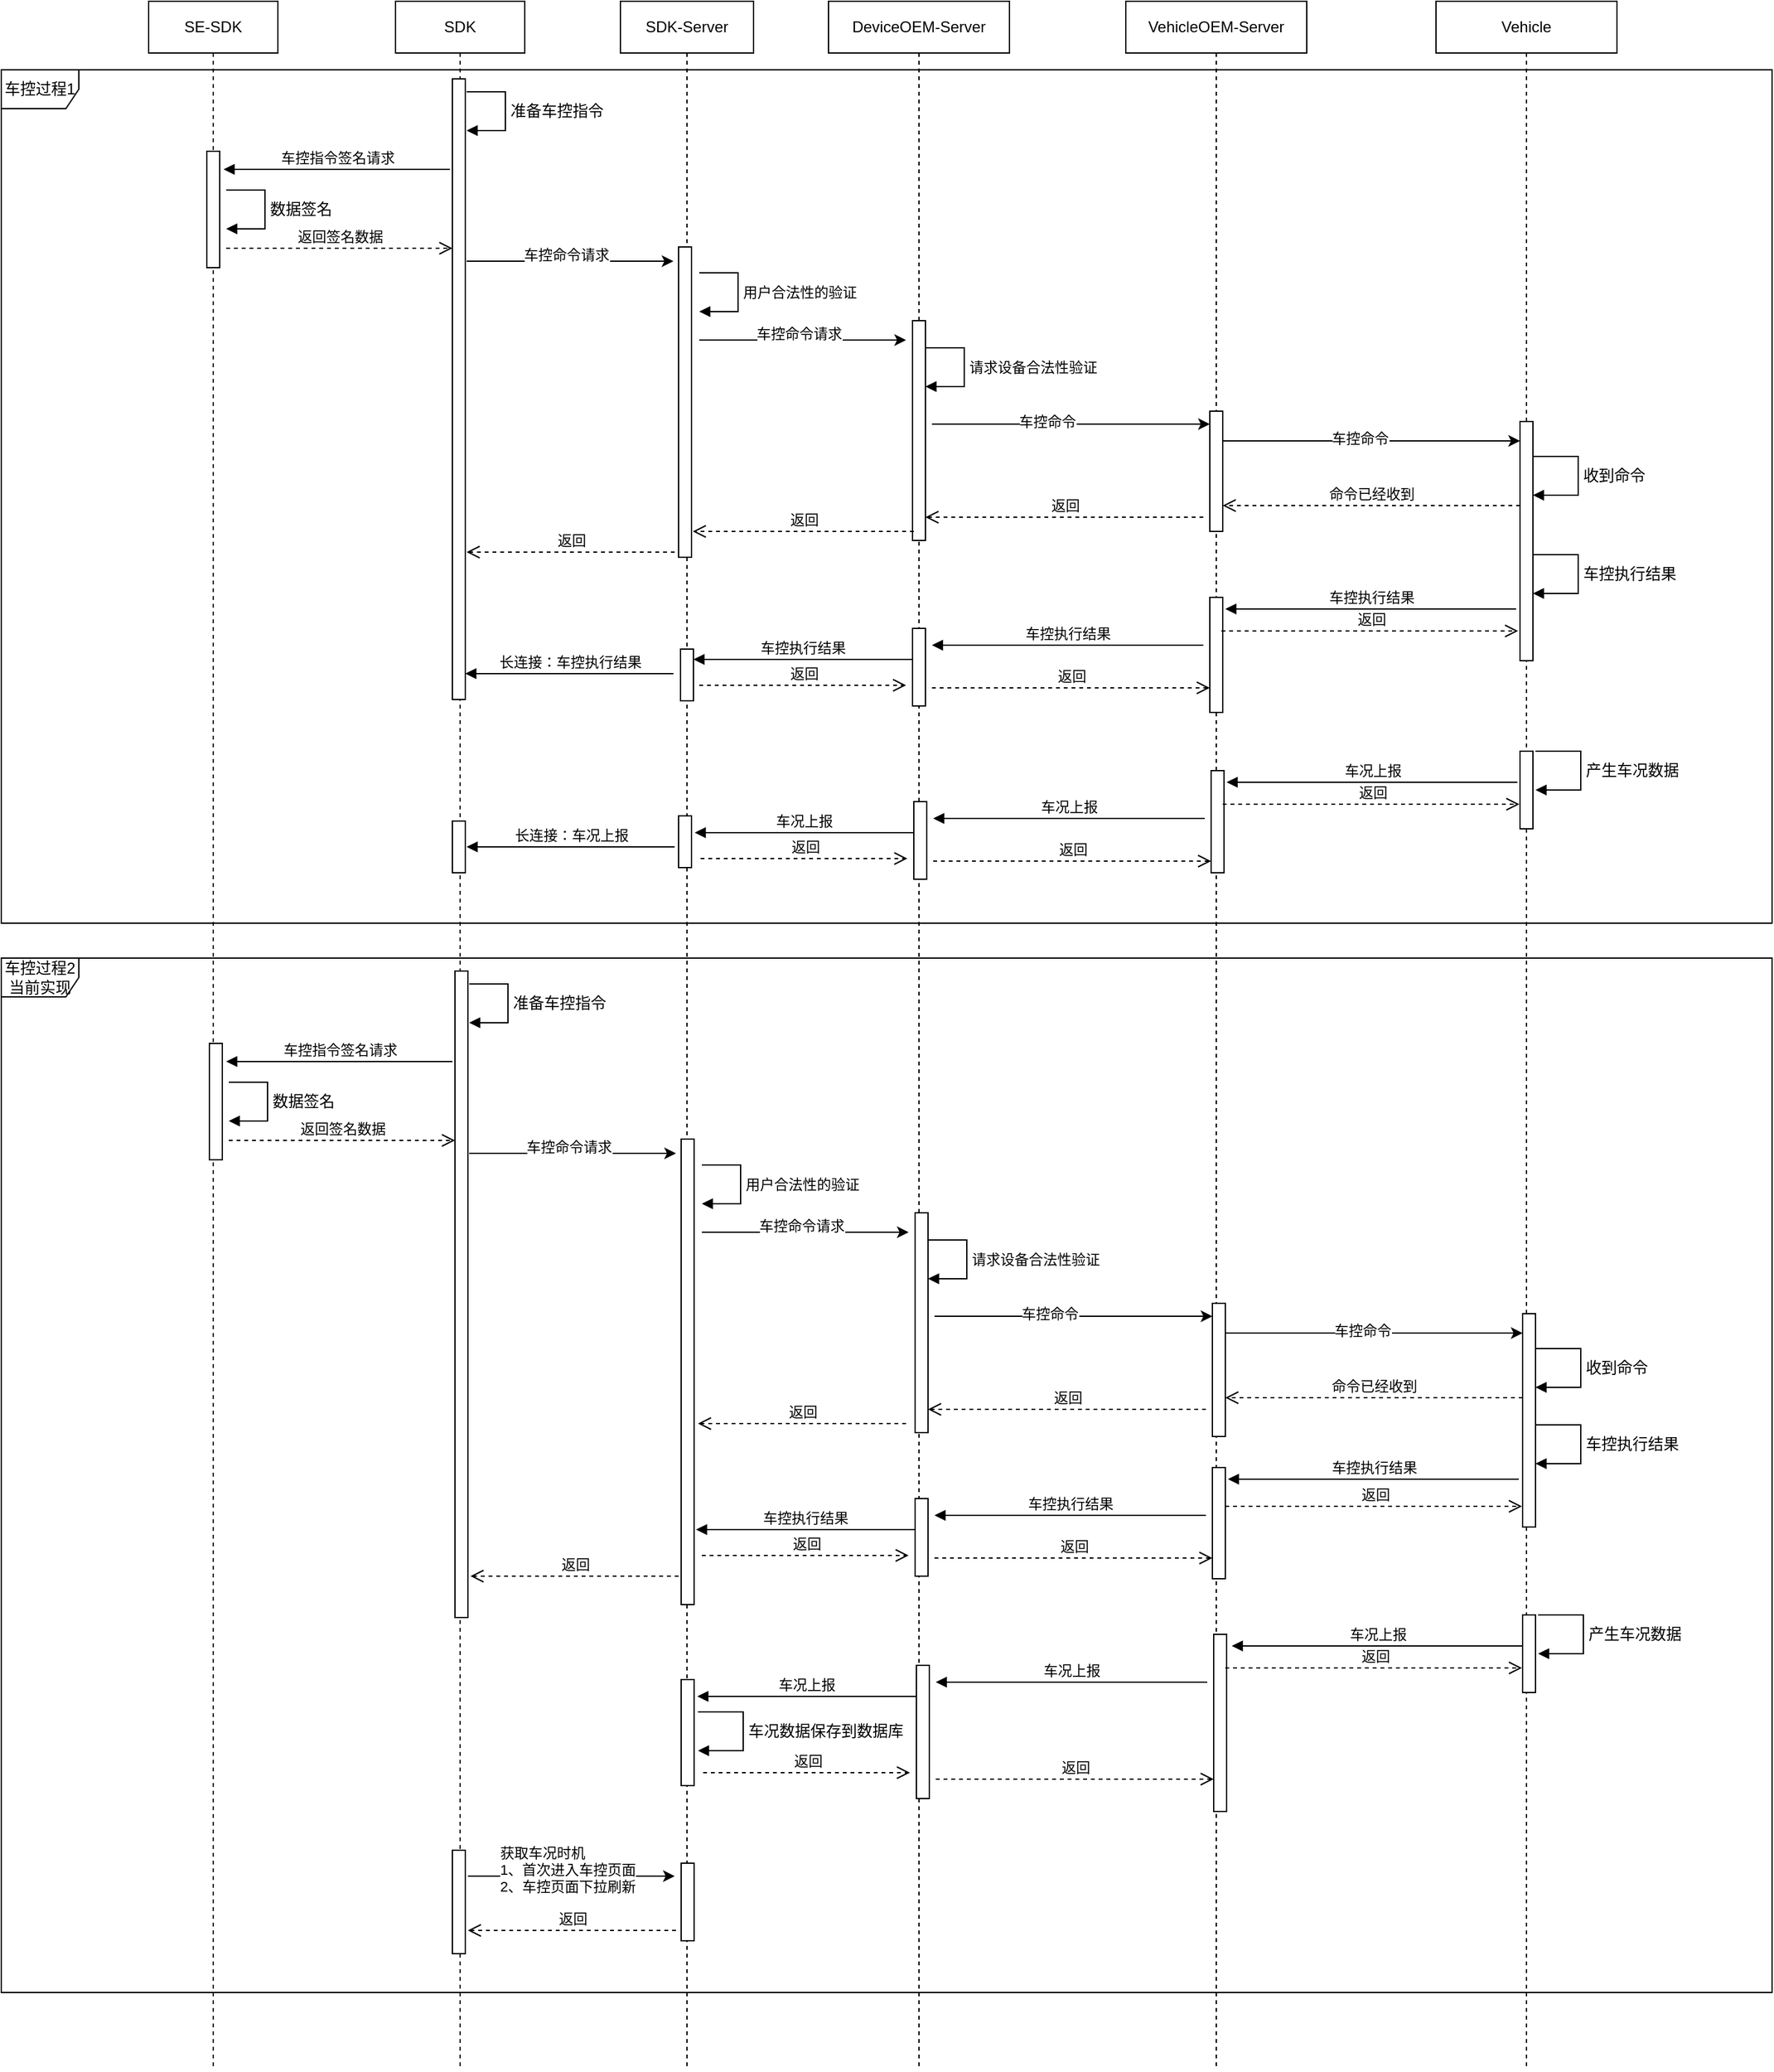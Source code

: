 <mxfile version="24.7.7">
  <diagram name="第 1 页" id="_HwajRiNFtwBDf4wMEr2">
    <mxGraphModel dx="2233" dy="626" grid="1" gridSize="10" guides="1" tooltips="1" connect="1" arrows="1" fold="1" page="1" pageScale="1" pageWidth="827" pageHeight="1169" math="0" shadow="0">
      <root>
        <mxCell id="0" />
        <mxCell id="1" parent="0" />
        <mxCell id="nmwjDRBDZmFMRTuQTV6h-51" value="SE-SDK" style="shape=umlLifeline;perimeter=lifelinePerimeter;whiteSpace=wrap;html=1;container=0;dropTarget=0;collapsible=0;recursiveResize=0;outlineConnect=0;portConstraint=eastwest;newEdgeStyle={&quot;edgeStyle&quot;:&quot;elbowEdgeStyle&quot;,&quot;elbow&quot;:&quot;vertical&quot;,&quot;curved&quot;:0,&quot;rounded&quot;:0};" vertex="1" parent="1">
          <mxGeometry x="-466" y="40" width="100" height="1600" as="geometry" />
        </mxCell>
        <mxCell id="nmwjDRBDZmFMRTuQTV6h-52" value="" style="html=1;points=[];perimeter=orthogonalPerimeter;outlineConnect=0;targetShapes=umlLifeline;portConstraint=eastwest;newEdgeStyle={&quot;edgeStyle&quot;:&quot;elbowEdgeStyle&quot;,&quot;elbow&quot;:&quot;vertical&quot;,&quot;curved&quot;:0,&quot;rounded&quot;:0};" vertex="1" parent="nmwjDRBDZmFMRTuQTV6h-51">
          <mxGeometry x="45" y="116" width="10" height="90" as="geometry" />
        </mxCell>
        <mxCell id="nmwjDRBDZmFMRTuQTV6h-53" value="SDK" style="shape=umlLifeline;perimeter=lifelinePerimeter;whiteSpace=wrap;html=1;container=0;dropTarget=0;collapsible=0;recursiveResize=0;outlineConnect=0;portConstraint=eastwest;newEdgeStyle={&quot;edgeStyle&quot;:&quot;elbowEdgeStyle&quot;,&quot;elbow&quot;:&quot;vertical&quot;,&quot;curved&quot;:0,&quot;rounded&quot;:0};" vertex="1" parent="1">
          <mxGeometry x="-275" y="40" width="100" height="1600" as="geometry" />
        </mxCell>
        <mxCell id="nmwjDRBDZmFMRTuQTV6h-54" value="" style="html=1;points=[];perimeter=orthogonalPerimeter;outlineConnect=0;targetShapes=umlLifeline;portConstraint=eastwest;newEdgeStyle={&quot;edgeStyle&quot;:&quot;elbowEdgeStyle&quot;,&quot;elbow&quot;:&quot;vertical&quot;,&quot;curved&quot;:0,&quot;rounded&quot;:0};" vertex="1" parent="nmwjDRBDZmFMRTuQTV6h-53">
          <mxGeometry x="44" y="60" width="10" height="480" as="geometry" />
        </mxCell>
        <mxCell id="nmwjDRBDZmFMRTuQTV6h-130" value="" style="html=1;points=[];perimeter=orthogonalPerimeter;outlineConnect=0;targetShapes=umlLifeline;portConstraint=eastwest;newEdgeStyle={&quot;edgeStyle&quot;:&quot;elbowEdgeStyle&quot;,&quot;elbow&quot;:&quot;vertical&quot;,&quot;curved&quot;:0,&quot;rounded&quot;:0};" vertex="1" parent="nmwjDRBDZmFMRTuQTV6h-53">
          <mxGeometry x="44" y="634" width="10" height="40" as="geometry" />
        </mxCell>
        <mxCell id="nmwjDRBDZmFMRTuQTV6h-232" value="" style="html=1;points=[];perimeter=orthogonalPerimeter;outlineConnect=0;targetShapes=umlLifeline;portConstraint=eastwest;newEdgeStyle={&quot;edgeStyle&quot;:&quot;elbowEdgeStyle&quot;,&quot;elbow&quot;:&quot;vertical&quot;,&quot;curved&quot;:0,&quot;rounded&quot;:0};" vertex="1" parent="nmwjDRBDZmFMRTuQTV6h-53">
          <mxGeometry x="44" y="1430" width="10" height="80" as="geometry" />
        </mxCell>
        <mxCell id="nmwjDRBDZmFMRTuQTV6h-55" value="车控指令签名请求" style="html=1;verticalAlign=bottom;endArrow=block;edgeStyle=elbowEdgeStyle;elbow=horizontal;curved=0;rounded=0;" edge="1" parent="1">
          <mxGeometry relative="1" as="geometry">
            <mxPoint x="-233" y="170" as="sourcePoint" />
            <Array as="points" />
            <mxPoint x="-408" y="170" as="targetPoint" />
          </mxGeometry>
        </mxCell>
        <mxCell id="nmwjDRBDZmFMRTuQTV6h-56" value="返回签名数据" style="html=1;verticalAlign=bottom;endArrow=open;dashed=1;endSize=8;edgeStyle=elbowEdgeStyle;elbow=vertical;curved=0;rounded=0;" edge="1" parent="1">
          <mxGeometry x="0.006" relative="1" as="geometry">
            <mxPoint x="-231" y="231" as="targetPoint" />
            <Array as="points">
              <mxPoint x="-316" y="231" />
            </Array>
            <mxPoint x="-406" y="231" as="sourcePoint" />
            <mxPoint as="offset" />
          </mxGeometry>
        </mxCell>
        <mxCell id="nmwjDRBDZmFMRTuQTV6h-57" value="DeviceOEM-Server" style="shape=umlLifeline;perimeter=lifelinePerimeter;whiteSpace=wrap;html=1;container=0;dropTarget=0;collapsible=0;recursiveResize=0;outlineConnect=0;portConstraint=eastwest;newEdgeStyle={&quot;edgeStyle&quot;:&quot;elbowEdgeStyle&quot;,&quot;elbow&quot;:&quot;vertical&quot;,&quot;curved&quot;:0,&quot;rounded&quot;:0};" vertex="1" parent="1">
          <mxGeometry x="60" y="40" width="140" height="1600" as="geometry" />
        </mxCell>
        <mxCell id="nmwjDRBDZmFMRTuQTV6h-58" value="" style="html=1;points=[];perimeter=orthogonalPerimeter;outlineConnect=0;targetShapes=umlLifeline;portConstraint=eastwest;newEdgeStyle={&quot;edgeStyle&quot;:&quot;elbowEdgeStyle&quot;,&quot;elbow&quot;:&quot;vertical&quot;,&quot;curved&quot;:0,&quot;rounded&quot;:0};" vertex="1" parent="nmwjDRBDZmFMRTuQTV6h-57">
          <mxGeometry x="65" y="247" width="10" height="170" as="geometry" />
        </mxCell>
        <mxCell id="nmwjDRBDZmFMRTuQTV6h-78" value="" style="html=1;points=[];perimeter=orthogonalPerimeter;outlineConnect=0;targetShapes=umlLifeline;portConstraint=eastwest;newEdgeStyle={&quot;edgeStyle&quot;:&quot;elbowEdgeStyle&quot;,&quot;elbow&quot;:&quot;vertical&quot;,&quot;curved&quot;:0,&quot;rounded&quot;:0};" vertex="1" parent="nmwjDRBDZmFMRTuQTV6h-57">
          <mxGeometry x="65" y="485" width="10" height="60" as="geometry" />
        </mxCell>
        <mxCell id="nmwjDRBDZmFMRTuQTV6h-59" value="VehicleOEM-Server" style="shape=umlLifeline;perimeter=lifelinePerimeter;whiteSpace=wrap;html=1;container=0;dropTarget=0;collapsible=0;recursiveResize=0;outlineConnect=0;portConstraint=eastwest;newEdgeStyle={&quot;edgeStyle&quot;:&quot;elbowEdgeStyle&quot;,&quot;elbow&quot;:&quot;vertical&quot;,&quot;curved&quot;:0,&quot;rounded&quot;:0};" vertex="1" parent="1">
          <mxGeometry x="290" y="40" width="140" height="1600" as="geometry" />
        </mxCell>
        <mxCell id="nmwjDRBDZmFMRTuQTV6h-60" value="" style="html=1;points=[];perimeter=orthogonalPerimeter;outlineConnect=0;targetShapes=umlLifeline;portConstraint=eastwest;newEdgeStyle={&quot;edgeStyle&quot;:&quot;elbowEdgeStyle&quot;,&quot;elbow&quot;:&quot;vertical&quot;,&quot;curved&quot;:0,&quot;rounded&quot;:0};" vertex="1" parent="nmwjDRBDZmFMRTuQTV6h-59">
          <mxGeometry x="65" y="317" width="10" height="93" as="geometry" />
        </mxCell>
        <mxCell id="nmwjDRBDZmFMRTuQTV6h-82" value="" style="html=1;points=[];perimeter=orthogonalPerimeter;outlineConnect=0;targetShapes=umlLifeline;portConstraint=eastwest;newEdgeStyle={&quot;edgeStyle&quot;:&quot;elbowEdgeStyle&quot;,&quot;elbow&quot;:&quot;vertical&quot;,&quot;curved&quot;:0,&quot;rounded&quot;:0};" vertex="1" parent="nmwjDRBDZmFMRTuQTV6h-59">
          <mxGeometry x="65" y="461" width="10" height="89" as="geometry" />
        </mxCell>
        <mxCell id="nmwjDRBDZmFMRTuQTV6h-117" value="" style="html=1;points=[];perimeter=orthogonalPerimeter;outlineConnect=0;targetShapes=umlLifeline;portConstraint=eastwest;newEdgeStyle={&quot;edgeStyle&quot;:&quot;elbowEdgeStyle&quot;,&quot;elbow&quot;:&quot;vertical&quot;,&quot;curved&quot;:0,&quot;rounded&quot;:0};" vertex="1" parent="nmwjDRBDZmFMRTuQTV6h-59">
          <mxGeometry x="-164" y="619" width="10" height="60" as="geometry" />
        </mxCell>
        <mxCell id="nmwjDRBDZmFMRTuQTV6h-118" value="" style="html=1;points=[];perimeter=orthogonalPerimeter;outlineConnect=0;targetShapes=umlLifeline;portConstraint=eastwest;newEdgeStyle={&quot;edgeStyle&quot;:&quot;elbowEdgeStyle&quot;,&quot;elbow&quot;:&quot;vertical&quot;,&quot;curved&quot;:0,&quot;rounded&quot;:0};" vertex="1" parent="nmwjDRBDZmFMRTuQTV6h-59">
          <mxGeometry x="66" y="595" width="10" height="79" as="geometry" />
        </mxCell>
        <mxCell id="nmwjDRBDZmFMRTuQTV6h-121" value="车况上报" style="html=1;verticalAlign=bottom;endArrow=block;edgeStyle=elbowEdgeStyle;elbow=vertical;curved=0;rounded=0;" edge="1" parent="nmwjDRBDZmFMRTuQTV6h-59">
          <mxGeometry relative="1" as="geometry">
            <mxPoint x="303" y="604" as="sourcePoint" />
            <Array as="points" />
            <mxPoint x="78" y="604" as="targetPoint" />
          </mxGeometry>
        </mxCell>
        <mxCell id="nmwjDRBDZmFMRTuQTV6h-122" value="返回" style="html=1;verticalAlign=bottom;endArrow=open;dashed=1;endSize=8;edgeStyle=elbowEdgeStyle;elbow=vertical;curved=0;rounded=0;" edge="1" parent="nmwjDRBDZmFMRTuQTV6h-59">
          <mxGeometry x="0.006" relative="1" as="geometry">
            <mxPoint x="304.5" y="621" as="targetPoint" />
            <Array as="points">
              <mxPoint x="165" y="621" />
            </Array>
            <mxPoint x="75" y="621" as="sourcePoint" />
            <mxPoint as="offset" />
          </mxGeometry>
        </mxCell>
        <mxCell id="nmwjDRBDZmFMRTuQTV6h-123" value="车况上报" style="html=1;verticalAlign=bottom;endArrow=block;edgeStyle=elbowEdgeStyle;elbow=vertical;curved=0;rounded=0;" edge="1" parent="nmwjDRBDZmFMRTuQTV6h-59">
          <mxGeometry relative="1" as="geometry">
            <mxPoint x="61" y="632" as="sourcePoint" />
            <Array as="points" />
            <mxPoint x="-149" y="632" as="targetPoint" />
          </mxGeometry>
        </mxCell>
        <mxCell id="nmwjDRBDZmFMRTuQTV6h-125" value="车况上报" style="html=1;verticalAlign=bottom;endArrow=block;edgeStyle=elbowEdgeStyle;elbow=vertical;curved=0;rounded=0;" edge="1" parent="nmwjDRBDZmFMRTuQTV6h-59">
          <mxGeometry relative="1" as="geometry">
            <mxPoint x="-164" y="643" as="sourcePoint" />
            <Array as="points" />
            <mxPoint x="-333.5" y="643" as="targetPoint" />
          </mxGeometry>
        </mxCell>
        <mxCell id="nmwjDRBDZmFMRTuQTV6h-126" value="返回" style="html=1;verticalAlign=bottom;endArrow=open;dashed=1;endSize=8;edgeStyle=elbowEdgeStyle;elbow=vertical;curved=0;rounded=0;" edge="1" parent="nmwjDRBDZmFMRTuQTV6h-59">
          <mxGeometry x="0.006" relative="1" as="geometry">
            <mxPoint x="-169" y="663" as="targetPoint" />
            <Array as="points">
              <mxPoint x="-239" y="663" />
            </Array>
            <mxPoint x="-329" y="663" as="sourcePoint" />
            <mxPoint as="offset" />
          </mxGeometry>
        </mxCell>
        <mxCell id="nmwjDRBDZmFMRTuQTV6h-127" value="返回" style="html=1;verticalAlign=bottom;endArrow=open;dashed=1;endSize=8;edgeStyle=elbowEdgeStyle;elbow=vertical;curved=0;rounded=0;" edge="1" parent="nmwjDRBDZmFMRTuQTV6h-59">
          <mxGeometry x="0.006" relative="1" as="geometry">
            <mxPoint x="66" y="665" as="targetPoint" />
            <Array as="points">
              <mxPoint x="-59" y="665" />
            </Array>
            <mxPoint x="-149" y="665" as="sourcePoint" />
            <mxPoint as="offset" />
          </mxGeometry>
        </mxCell>
        <mxCell id="nmwjDRBDZmFMRTuQTV6h-128" value="长连接：车况上报" style="html=1;verticalAlign=bottom;endArrow=block;edgeStyle=elbowEdgeStyle;elbow=vertical;curved=0;rounded=0;" edge="1" parent="nmwjDRBDZmFMRTuQTV6h-59">
          <mxGeometry relative="1" as="geometry">
            <mxPoint x="-349" y="654" as="sourcePoint" />
            <Array as="points" />
            <mxPoint x="-510" y="654" as="targetPoint" />
          </mxGeometry>
        </mxCell>
        <mxCell id="nmwjDRBDZmFMRTuQTV6h-62" value="Vehicle" style="shape=umlLifeline;perimeter=lifelinePerimeter;whiteSpace=wrap;html=1;container=0;dropTarget=0;collapsible=0;recursiveResize=0;outlineConnect=0;portConstraint=eastwest;newEdgeStyle={&quot;edgeStyle&quot;:&quot;elbowEdgeStyle&quot;,&quot;elbow&quot;:&quot;vertical&quot;,&quot;curved&quot;:0,&quot;rounded&quot;:0};" vertex="1" parent="1">
          <mxGeometry x="530" y="40" width="140" height="1600" as="geometry" />
        </mxCell>
        <mxCell id="nmwjDRBDZmFMRTuQTV6h-63" value="" style="html=1;points=[];perimeter=orthogonalPerimeter;outlineConnect=0;targetShapes=umlLifeline;portConstraint=eastwest;newEdgeStyle={&quot;edgeStyle&quot;:&quot;elbowEdgeStyle&quot;,&quot;elbow&quot;:&quot;vertical&quot;,&quot;curved&quot;:0,&quot;rounded&quot;:0};" vertex="1" parent="nmwjDRBDZmFMRTuQTV6h-62">
          <mxGeometry x="65" y="325" width="10" height="185" as="geometry" />
        </mxCell>
        <mxCell id="nmwjDRBDZmFMRTuQTV6h-64" value="收到命令" style="html=1;align=left;spacingLeft=2;endArrow=block;rounded=0;edgeStyle=orthogonalEdgeStyle;curved=0;rounded=0;fontFamily=Helvetica;fontSize=12;fontColor=default;" edge="1" parent="nmwjDRBDZmFMRTuQTV6h-62">
          <mxGeometry relative="1" as="geometry">
            <mxPoint x="75" y="352" as="sourcePoint" />
            <Array as="points">
              <mxPoint x="110" y="352" />
              <mxPoint x="110" y="382" />
            </Array>
            <mxPoint x="75" y="382" as="targetPoint" />
          </mxGeometry>
        </mxCell>
        <mxCell id="nmwjDRBDZmFMRTuQTV6h-115" value="" style="html=1;points=[];perimeter=orthogonalPerimeter;outlineConnect=0;targetShapes=umlLifeline;portConstraint=eastwest;newEdgeStyle={&quot;edgeStyle&quot;:&quot;elbowEdgeStyle&quot;,&quot;elbow&quot;:&quot;vertical&quot;,&quot;curved&quot;:0,&quot;rounded&quot;:0};" vertex="1" parent="nmwjDRBDZmFMRTuQTV6h-62">
          <mxGeometry x="65" y="580" width="10" height="60" as="geometry" />
        </mxCell>
        <mxCell id="nmwjDRBDZmFMRTuQTV6h-67" value="&lt;font style=&quot;font-size: 11px;&quot;&gt;请求设备合法性&lt;/font&gt;&lt;span style=&quot;font-size: 11px;&quot;&gt;验证&lt;/span&gt;" style="html=1;align=left;spacingLeft=2;endArrow=block;rounded=0;edgeStyle=orthogonalEdgeStyle;curved=0;rounded=0;fontFamily=Helvetica;fontSize=12;fontColor=default;" edge="1" parent="1">
          <mxGeometry relative="1" as="geometry">
            <mxPoint x="135" y="308" as="sourcePoint" />
            <Array as="points">
              <mxPoint x="165" y="308" />
              <mxPoint x="165" y="338" />
            </Array>
            <mxPoint x="135" y="338" as="targetPoint" />
          </mxGeometry>
        </mxCell>
        <mxCell id="nmwjDRBDZmFMRTuQTV6h-69" value="数据签名" style="html=1;align=left;spacingLeft=2;endArrow=block;rounded=0;edgeStyle=orthogonalEdgeStyle;curved=0;rounded=0;fontFamily=Helvetica;fontSize=12;fontColor=default;" edge="1" parent="1">
          <mxGeometry relative="1" as="geometry">
            <mxPoint x="-406" y="186" as="sourcePoint" />
            <Array as="points">
              <mxPoint x="-376" y="186" />
              <mxPoint x="-376" y="216" />
            </Array>
            <mxPoint x="-406" y="216" as="targetPoint" />
          </mxGeometry>
        </mxCell>
        <mxCell id="nmwjDRBDZmFMRTuQTV6h-70" value="" style="endArrow=classic;html=1;rounded=0;" edge="1" parent="1">
          <mxGeometry width="50" height="50" relative="1" as="geometry">
            <mxPoint x="140" y="367" as="sourcePoint" />
            <mxPoint x="355" y="367" as="targetPoint" />
          </mxGeometry>
        </mxCell>
        <mxCell id="nmwjDRBDZmFMRTuQTV6h-71" value="车控命令" style="edgeLabel;html=1;align=center;verticalAlign=middle;resizable=0;points=[];" vertex="1" connectable="0" parent="nmwjDRBDZmFMRTuQTV6h-70">
          <mxGeometry x="-0.17" y="2" relative="1" as="geometry">
            <mxPoint as="offset" />
          </mxGeometry>
        </mxCell>
        <mxCell id="nmwjDRBDZmFMRTuQTV6h-72" value="返回" style="html=1;verticalAlign=bottom;endArrow=open;dashed=1;endSize=8;edgeStyle=elbowEdgeStyle;elbow=vertical;curved=0;rounded=0;" edge="1" parent="1">
          <mxGeometry relative="1" as="geometry">
            <mxPoint x="135" y="439" as="targetPoint" />
            <Array as="points" />
            <mxPoint x="350" y="439" as="sourcePoint" />
          </mxGeometry>
        </mxCell>
        <mxCell id="nmwjDRBDZmFMRTuQTV6h-73" value="返回" style="html=1;verticalAlign=bottom;endArrow=open;dashed=1;endSize=8;edgeStyle=elbowEdgeStyle;elbow=vertical;curved=0;rounded=0;" edge="1" parent="1">
          <mxGeometry relative="1" as="geometry">
            <mxPoint x="-45" y="450" as="targetPoint" />
            <Array as="points" />
            <mxPoint x="126" y="450" as="sourcePoint" />
          </mxGeometry>
        </mxCell>
        <mxCell id="nmwjDRBDZmFMRTuQTV6h-93" value="车控执行结果" style="html=1;align=left;spacingLeft=2;endArrow=block;rounded=0;edgeStyle=orthogonalEdgeStyle;curved=0;rounded=0;fontFamily=Helvetica;fontSize=12;fontColor=default;" edge="1" parent="1">
          <mxGeometry relative="1" as="geometry">
            <mxPoint x="605" y="468" as="sourcePoint" />
            <Array as="points">
              <mxPoint x="640" y="468" />
              <mxPoint x="640" y="498" />
            </Array>
            <mxPoint x="605" y="498" as="targetPoint" />
          </mxGeometry>
        </mxCell>
        <mxCell id="nmwjDRBDZmFMRTuQTV6h-96" value="" style="endArrow=classic;html=1;rounded=0;" edge="1" parent="1">
          <mxGeometry width="50" height="50" relative="1" as="geometry">
            <mxPoint x="365" y="380" as="sourcePoint" />
            <mxPoint x="595" y="380" as="targetPoint" />
          </mxGeometry>
        </mxCell>
        <mxCell id="nmwjDRBDZmFMRTuQTV6h-97" value="车控命令" style="edgeLabel;html=1;align=center;verticalAlign=middle;resizable=0;points=[];" vertex="1" connectable="0" parent="nmwjDRBDZmFMRTuQTV6h-96">
          <mxGeometry x="-0.17" y="2" relative="1" as="geometry">
            <mxPoint x="10" as="offset" />
          </mxGeometry>
        </mxCell>
        <mxCell id="nmwjDRBDZmFMRTuQTV6h-98" value="命令已经收到" style="html=1;verticalAlign=bottom;endArrow=open;dashed=1;endSize=8;edgeStyle=elbowEdgeStyle;elbow=vertical;curved=0;rounded=0;" edge="1" parent="1">
          <mxGeometry relative="1" as="geometry">
            <mxPoint x="365" y="430" as="targetPoint" />
            <Array as="points" />
            <mxPoint x="595" y="430" as="sourcePoint" />
          </mxGeometry>
        </mxCell>
        <mxCell id="nmwjDRBDZmFMRTuQTV6h-99" value="准备车控指令" style="html=1;align=left;spacingLeft=2;endArrow=block;rounded=0;edgeStyle=orthogonalEdgeStyle;curved=0;rounded=0;fontFamily=Helvetica;fontSize=12;fontColor=default;" edge="1" parent="1">
          <mxGeometry relative="1" as="geometry">
            <mxPoint x="-220" y="110" as="sourcePoint" />
            <Array as="points">
              <mxPoint x="-190" y="110" />
              <mxPoint x="-190" y="140" />
            </Array>
            <mxPoint x="-220" y="140" as="targetPoint" />
          </mxGeometry>
        </mxCell>
        <mxCell id="nmwjDRBDZmFMRTuQTV6h-65" value="" style="endArrow=classic;html=1;rounded=0;" edge="1" parent="1">
          <mxGeometry width="50" height="50" relative="1" as="geometry">
            <mxPoint x="-220" y="241" as="sourcePoint" />
            <mxPoint x="-60" y="241" as="targetPoint" />
          </mxGeometry>
        </mxCell>
        <mxCell id="nmwjDRBDZmFMRTuQTV6h-66" value="车控命令请求" style="edgeLabel;html=1;align=center;verticalAlign=middle;resizable=0;points=[];" vertex="1" connectable="0" parent="nmwjDRBDZmFMRTuQTV6h-65">
          <mxGeometry x="-0.17" y="2" relative="1" as="geometry">
            <mxPoint x="10" y="-3" as="offset" />
          </mxGeometry>
        </mxCell>
        <mxCell id="nmwjDRBDZmFMRTuQTV6h-101" value="&lt;font style=&quot;font-size: 11px;&quot;&gt;用户合法性的&lt;/font&gt;&lt;span style=&quot;font-size: 11px;&quot;&gt;验证&lt;/span&gt;" style="html=1;align=left;spacingLeft=2;endArrow=block;rounded=0;edgeStyle=orthogonalEdgeStyle;curved=0;rounded=0;fontFamily=Helvetica;fontSize=12;fontColor=default;" edge="1" parent="1">
          <mxGeometry relative="1" as="geometry">
            <mxPoint x="-40" y="250" as="sourcePoint" />
            <Array as="points">
              <mxPoint x="-10" y="250" />
              <mxPoint x="-10" y="280" />
            </Array>
            <mxPoint x="-40" y="280" as="targetPoint" />
          </mxGeometry>
        </mxCell>
        <mxCell id="nmwjDRBDZmFMRTuQTV6h-102" value="" style="endArrow=classic;html=1;rounded=0;" edge="1" parent="1">
          <mxGeometry width="50" height="50" relative="1" as="geometry">
            <mxPoint x="-40" y="302" as="sourcePoint" />
            <mxPoint x="120" y="302" as="targetPoint" />
          </mxGeometry>
        </mxCell>
        <mxCell id="nmwjDRBDZmFMRTuQTV6h-103" value="车控命令请求" style="edgeLabel;html=1;align=center;verticalAlign=middle;resizable=0;points=[];" vertex="1" connectable="0" parent="nmwjDRBDZmFMRTuQTV6h-102">
          <mxGeometry x="-0.17" y="2" relative="1" as="geometry">
            <mxPoint x="10" y="-3" as="offset" />
          </mxGeometry>
        </mxCell>
        <mxCell id="nmwjDRBDZmFMRTuQTV6h-105" value="车控执行结果" style="html=1;verticalAlign=bottom;endArrow=block;edgeStyle=elbowEdgeStyle;elbow=vertical;curved=0;rounded=0;" edge="1" parent="1">
          <mxGeometry relative="1" as="geometry">
            <mxPoint x="592" y="510" as="sourcePoint" />
            <Array as="points" />
            <mxPoint x="367" y="510" as="targetPoint" />
          </mxGeometry>
        </mxCell>
        <mxCell id="nmwjDRBDZmFMRTuQTV6h-106" value="返回" style="html=1;verticalAlign=bottom;endArrow=open;dashed=1;endSize=8;edgeStyle=elbowEdgeStyle;elbow=vertical;curved=0;rounded=0;" edge="1" parent="1">
          <mxGeometry x="0.006" relative="1" as="geometry">
            <mxPoint x="593.5" y="527" as="targetPoint" />
            <Array as="points">
              <mxPoint x="454" y="527" />
            </Array>
            <mxPoint x="364" y="527" as="sourcePoint" />
            <mxPoint as="offset" />
          </mxGeometry>
        </mxCell>
        <mxCell id="nmwjDRBDZmFMRTuQTV6h-107" value="车控执行结果" style="html=1;verticalAlign=bottom;endArrow=block;edgeStyle=elbowEdgeStyle;elbow=vertical;curved=0;rounded=0;" edge="1" parent="1">
          <mxGeometry relative="1" as="geometry">
            <mxPoint x="350" y="538" as="sourcePoint" />
            <Array as="points" />
            <mxPoint x="140" y="538" as="targetPoint" />
          </mxGeometry>
        </mxCell>
        <mxCell id="nmwjDRBDZmFMRTuQTV6h-108" value="返回" style="html=1;verticalAlign=bottom;endArrow=open;dashed=1;endSize=8;edgeStyle=elbowEdgeStyle;elbow=vertical;curved=0;rounded=0;" edge="1" parent="1">
          <mxGeometry relative="1" as="geometry">
            <mxPoint x="-220" y="466" as="targetPoint" />
            <Array as="points" />
            <mxPoint x="-59" y="466" as="sourcePoint" />
          </mxGeometry>
        </mxCell>
        <mxCell id="nmwjDRBDZmFMRTuQTV6h-109" value="车控执行结果" style="html=1;verticalAlign=bottom;endArrow=block;edgeStyle=elbowEdgeStyle;elbow=vertical;curved=0;rounded=0;" edge="1" parent="1">
          <mxGeometry relative="1" as="geometry">
            <mxPoint x="125" y="549" as="sourcePoint" />
            <Array as="points" />
            <mxPoint x="-44.5" y="549" as="targetPoint" />
          </mxGeometry>
        </mxCell>
        <mxCell id="nmwjDRBDZmFMRTuQTV6h-111" value="返回" style="html=1;verticalAlign=bottom;endArrow=open;dashed=1;endSize=8;edgeStyle=elbowEdgeStyle;elbow=vertical;curved=0;rounded=0;" edge="1" parent="1">
          <mxGeometry x="0.006" relative="1" as="geometry">
            <mxPoint x="120" y="569" as="targetPoint" />
            <Array as="points">
              <mxPoint x="50" y="569" />
            </Array>
            <mxPoint x="-40" y="569" as="sourcePoint" />
            <mxPoint as="offset" />
          </mxGeometry>
        </mxCell>
        <mxCell id="nmwjDRBDZmFMRTuQTV6h-112" value="返回" style="html=1;verticalAlign=bottom;endArrow=open;dashed=1;endSize=8;edgeStyle=elbowEdgeStyle;elbow=vertical;curved=0;rounded=0;" edge="1" parent="1">
          <mxGeometry x="0.006" relative="1" as="geometry">
            <mxPoint x="355" y="571" as="targetPoint" />
            <Array as="points">
              <mxPoint x="230" y="571" />
            </Array>
            <mxPoint x="140" y="571" as="sourcePoint" />
            <mxPoint as="offset" />
          </mxGeometry>
        </mxCell>
        <mxCell id="nmwjDRBDZmFMRTuQTV6h-113" value="长连接：车控执行结果" style="html=1;verticalAlign=bottom;endArrow=block;edgeStyle=elbowEdgeStyle;elbow=vertical;curved=0;rounded=0;" edge="1" parent="1" target="nmwjDRBDZmFMRTuQTV6h-54">
          <mxGeometry relative="1" as="geometry">
            <mxPoint x="-60" y="560" as="sourcePoint" />
            <Array as="points" />
            <mxPoint x="-220" y="559" as="targetPoint" />
          </mxGeometry>
        </mxCell>
        <mxCell id="nmwjDRBDZmFMRTuQTV6h-116" value="产生车况数据" style="html=1;align=left;spacingLeft=2;endArrow=block;rounded=0;edgeStyle=orthogonalEdgeStyle;curved=0;rounded=0;fontFamily=Helvetica;fontSize=12;fontColor=default;" edge="1" parent="1">
          <mxGeometry relative="1" as="geometry">
            <mxPoint x="607" y="620" as="sourcePoint" />
            <Array as="points">
              <mxPoint x="642" y="620" />
              <mxPoint x="642" y="650" />
            </Array>
            <mxPoint x="607" y="650" as="targetPoint" />
          </mxGeometry>
        </mxCell>
        <mxCell id="nmwjDRBDZmFMRTuQTV6h-88" value="SDK-Server" style="shape=umlLifeline;perimeter=lifelinePerimeter;whiteSpace=wrap;html=1;container=0;dropTarget=0;collapsible=0;recursiveResize=0;outlineConnect=0;portConstraint=eastwest;newEdgeStyle={&quot;edgeStyle&quot;:&quot;elbowEdgeStyle&quot;,&quot;elbow&quot;:&quot;vertical&quot;,&quot;curved&quot;:0,&quot;rounded&quot;:0};" vertex="1" parent="1">
          <mxGeometry x="-101" y="40" width="103" height="1600" as="geometry" />
        </mxCell>
        <mxCell id="nmwjDRBDZmFMRTuQTV6h-100" value="" style="html=1;points=[];perimeter=orthogonalPerimeter;outlineConnect=0;targetShapes=umlLifeline;portConstraint=eastwest;newEdgeStyle={&quot;edgeStyle&quot;:&quot;elbowEdgeStyle&quot;,&quot;elbow&quot;:&quot;vertical&quot;,&quot;curved&quot;:0,&quot;rounded&quot;:0};" vertex="1" parent="nmwjDRBDZmFMRTuQTV6h-88">
          <mxGeometry x="45" y="190" width="10" height="240" as="geometry" />
        </mxCell>
        <mxCell id="nmwjDRBDZmFMRTuQTV6h-110" value="" style="html=1;points=[];perimeter=orthogonalPerimeter;outlineConnect=0;targetShapes=umlLifeline;portConstraint=eastwest;newEdgeStyle={&quot;edgeStyle&quot;:&quot;elbowEdgeStyle&quot;,&quot;elbow&quot;:&quot;vertical&quot;,&quot;curved&quot;:0,&quot;rounded&quot;:0};" vertex="1" parent="nmwjDRBDZmFMRTuQTV6h-88">
          <mxGeometry x="46.5" y="501" width="10" height="40" as="geometry" />
        </mxCell>
        <mxCell id="nmwjDRBDZmFMRTuQTV6h-129" value="" style="html=1;points=[];perimeter=orthogonalPerimeter;outlineConnect=0;targetShapes=umlLifeline;portConstraint=eastwest;newEdgeStyle={&quot;edgeStyle&quot;:&quot;elbowEdgeStyle&quot;,&quot;elbow&quot;:&quot;vertical&quot;,&quot;curved&quot;:0,&quot;rounded&quot;:0};" vertex="1" parent="nmwjDRBDZmFMRTuQTV6h-88">
          <mxGeometry x="45" y="630" width="10" height="40" as="geometry" />
        </mxCell>
        <mxCell id="nmwjDRBDZmFMRTuQTV6h-132" value="车控过程1" style="shape=umlFrame;whiteSpace=wrap;html=1;pointerEvents=0;sketch=0;strokeColor=default;align=center;verticalAlign=middle;fontFamily=Helvetica;fontSize=12;fontColor=default;fillColor=default;" vertex="1" parent="1">
          <mxGeometry x="-580" y="93" width="1370" height="660" as="geometry" />
        </mxCell>
        <mxCell id="nmwjDRBDZmFMRTuQTV6h-181" value="" style="html=1;points=[];perimeter=orthogonalPerimeter;outlineConnect=0;targetShapes=umlLifeline;portConstraint=eastwest;newEdgeStyle={&quot;edgeStyle&quot;:&quot;elbowEdgeStyle&quot;,&quot;elbow&quot;:&quot;vertical&quot;,&quot;curved&quot;:0,&quot;rounded&quot;:0};" vertex="1" parent="1">
          <mxGeometry x="-419" y="846" width="10" height="90" as="geometry" />
        </mxCell>
        <mxCell id="nmwjDRBDZmFMRTuQTV6h-182" value="" style="html=1;points=[];perimeter=orthogonalPerimeter;outlineConnect=0;targetShapes=umlLifeline;portConstraint=eastwest;newEdgeStyle={&quot;edgeStyle&quot;:&quot;elbowEdgeStyle&quot;,&quot;elbow&quot;:&quot;vertical&quot;,&quot;curved&quot;:0,&quot;rounded&quot;:0};" vertex="1" parent="1">
          <mxGeometry x="-229" y="790" width="10" height="500" as="geometry" />
        </mxCell>
        <mxCell id="nmwjDRBDZmFMRTuQTV6h-184" value="车控指令签名请求" style="html=1;verticalAlign=bottom;endArrow=block;edgeStyle=elbowEdgeStyle;elbow=horizontal;curved=0;rounded=0;" edge="1" parent="1">
          <mxGeometry relative="1" as="geometry">
            <mxPoint x="-231" y="860" as="sourcePoint" />
            <Array as="points" />
            <mxPoint x="-406" y="860" as="targetPoint" />
          </mxGeometry>
        </mxCell>
        <mxCell id="nmwjDRBDZmFMRTuQTV6h-185" value="返回签名数据" style="html=1;verticalAlign=bottom;endArrow=open;dashed=1;endSize=8;edgeStyle=elbowEdgeStyle;elbow=vertical;curved=0;rounded=0;" edge="1" parent="1">
          <mxGeometry x="0.006" relative="1" as="geometry">
            <mxPoint x="-229" y="921" as="targetPoint" />
            <Array as="points">
              <mxPoint x="-314" y="921" />
            </Array>
            <mxPoint x="-404" y="921" as="sourcePoint" />
            <mxPoint as="offset" />
          </mxGeometry>
        </mxCell>
        <mxCell id="nmwjDRBDZmFMRTuQTV6h-186" value="" style="html=1;points=[];perimeter=orthogonalPerimeter;outlineConnect=0;targetShapes=umlLifeline;portConstraint=eastwest;newEdgeStyle={&quot;edgeStyle&quot;:&quot;elbowEdgeStyle&quot;,&quot;elbow&quot;:&quot;vertical&quot;,&quot;curved&quot;:0,&quot;rounded&quot;:0};" vertex="1" parent="1">
          <mxGeometry x="127" y="977" width="10" height="170" as="geometry" />
        </mxCell>
        <mxCell id="nmwjDRBDZmFMRTuQTV6h-187" value="" style="html=1;points=[];perimeter=orthogonalPerimeter;outlineConnect=0;targetShapes=umlLifeline;portConstraint=eastwest;newEdgeStyle={&quot;edgeStyle&quot;:&quot;elbowEdgeStyle&quot;,&quot;elbow&quot;:&quot;vertical&quot;,&quot;curved&quot;:0,&quot;rounded&quot;:0};" vertex="1" parent="1">
          <mxGeometry x="127" y="1198" width="10" height="60" as="geometry" />
        </mxCell>
        <mxCell id="nmwjDRBDZmFMRTuQTV6h-188" value="" style="html=1;points=[];perimeter=orthogonalPerimeter;outlineConnect=0;targetShapes=umlLifeline;portConstraint=eastwest;newEdgeStyle={&quot;edgeStyle&quot;:&quot;elbowEdgeStyle&quot;,&quot;elbow&quot;:&quot;vertical&quot;,&quot;curved&quot;:0,&quot;rounded&quot;:0};" vertex="1" parent="1">
          <mxGeometry x="357" y="1047" width="10" height="103" as="geometry" />
        </mxCell>
        <mxCell id="nmwjDRBDZmFMRTuQTV6h-189" value="" style="html=1;points=[];perimeter=orthogonalPerimeter;outlineConnect=0;targetShapes=umlLifeline;portConstraint=eastwest;newEdgeStyle={&quot;edgeStyle&quot;:&quot;elbowEdgeStyle&quot;,&quot;elbow&quot;:&quot;vertical&quot;,&quot;curved&quot;:0,&quot;rounded&quot;:0};" vertex="1" parent="1">
          <mxGeometry x="357" y="1174" width="10" height="86" as="geometry" />
        </mxCell>
        <mxCell id="nmwjDRBDZmFMRTuQTV6h-190" value="" style="html=1;points=[];perimeter=orthogonalPerimeter;outlineConnect=0;targetShapes=umlLifeline;portConstraint=eastwest;newEdgeStyle={&quot;edgeStyle&quot;:&quot;elbowEdgeStyle&quot;,&quot;elbow&quot;:&quot;vertical&quot;,&quot;curved&quot;:0,&quot;rounded&quot;:0};" vertex="1" parent="1">
          <mxGeometry x="128" y="1327" width="10" height="103" as="geometry" />
        </mxCell>
        <mxCell id="nmwjDRBDZmFMRTuQTV6h-191" value="" style="html=1;points=[];perimeter=orthogonalPerimeter;outlineConnect=0;targetShapes=umlLifeline;portConstraint=eastwest;newEdgeStyle={&quot;edgeStyle&quot;:&quot;elbowEdgeStyle&quot;,&quot;elbow&quot;:&quot;vertical&quot;,&quot;curved&quot;:0,&quot;rounded&quot;:0};" vertex="1" parent="1">
          <mxGeometry x="358" y="1303" width="10" height="137" as="geometry" />
        </mxCell>
        <mxCell id="nmwjDRBDZmFMRTuQTV6h-192" value="车况上报" style="html=1;verticalAlign=bottom;endArrow=block;edgeStyle=elbowEdgeStyle;elbow=vertical;curved=0;rounded=0;" edge="1" parent="1">
          <mxGeometry relative="1" as="geometry">
            <mxPoint x="597" y="1312" as="sourcePoint" />
            <Array as="points" />
            <mxPoint x="372" y="1312" as="targetPoint" />
          </mxGeometry>
        </mxCell>
        <mxCell id="nmwjDRBDZmFMRTuQTV6h-193" value="返回" style="html=1;verticalAlign=bottom;endArrow=open;dashed=1;endSize=8;edgeStyle=elbowEdgeStyle;elbow=vertical;curved=0;rounded=0;" edge="1" parent="1">
          <mxGeometry x="0.006" relative="1" as="geometry">
            <mxPoint x="596.5" y="1329" as="targetPoint" />
            <Array as="points">
              <mxPoint x="457" y="1329" />
            </Array>
            <mxPoint x="367" y="1329" as="sourcePoint" />
            <mxPoint as="offset" />
          </mxGeometry>
        </mxCell>
        <mxCell id="nmwjDRBDZmFMRTuQTV6h-194" value="车况上报" style="html=1;verticalAlign=bottom;endArrow=block;edgeStyle=elbowEdgeStyle;elbow=vertical;curved=0;rounded=0;" edge="1" parent="1">
          <mxGeometry relative="1" as="geometry">
            <mxPoint x="353" y="1340" as="sourcePoint" />
            <Array as="points" />
            <mxPoint x="143" y="1340" as="targetPoint" />
          </mxGeometry>
        </mxCell>
        <mxCell id="nmwjDRBDZmFMRTuQTV6h-195" value="车况上报" style="html=1;verticalAlign=bottom;endArrow=block;edgeStyle=elbowEdgeStyle;elbow=vertical;curved=0;rounded=0;" edge="1" parent="1">
          <mxGeometry relative="1" as="geometry">
            <mxPoint x="128" y="1351" as="sourcePoint" />
            <Array as="points" />
            <mxPoint x="-41.5" y="1351" as="targetPoint" />
          </mxGeometry>
        </mxCell>
        <mxCell id="nmwjDRBDZmFMRTuQTV6h-196" value="返回" style="html=1;verticalAlign=bottom;endArrow=open;dashed=1;endSize=8;edgeStyle=elbowEdgeStyle;elbow=vertical;curved=0;rounded=0;" edge="1" parent="1">
          <mxGeometry x="0.006" relative="1" as="geometry">
            <mxPoint x="123" y="1410" as="targetPoint" />
            <Array as="points">
              <mxPoint x="53" y="1410" />
            </Array>
            <mxPoint x="-37" y="1410" as="sourcePoint" />
            <mxPoint as="offset" />
          </mxGeometry>
        </mxCell>
        <mxCell id="nmwjDRBDZmFMRTuQTV6h-197" value="返回" style="html=1;verticalAlign=bottom;endArrow=open;dashed=1;endSize=8;edgeStyle=elbowEdgeStyle;elbow=vertical;curved=0;rounded=0;" edge="1" parent="1">
          <mxGeometry x="0.006" relative="1" as="geometry">
            <mxPoint x="358" y="1415" as="targetPoint" />
            <Array as="points">
              <mxPoint x="233" y="1415" />
            </Array>
            <mxPoint x="143" y="1415" as="sourcePoint" />
            <mxPoint as="offset" />
          </mxGeometry>
        </mxCell>
        <mxCell id="nmwjDRBDZmFMRTuQTV6h-199" value="" style="html=1;points=[];perimeter=orthogonalPerimeter;outlineConnect=0;targetShapes=umlLifeline;portConstraint=eastwest;newEdgeStyle={&quot;edgeStyle&quot;:&quot;elbowEdgeStyle&quot;,&quot;elbow&quot;:&quot;vertical&quot;,&quot;curved&quot;:0,&quot;rounded&quot;:0};" vertex="1" parent="1">
          <mxGeometry x="597" y="1055" width="10" height="165" as="geometry" />
        </mxCell>
        <mxCell id="nmwjDRBDZmFMRTuQTV6h-200" value="收到命令" style="html=1;align=left;spacingLeft=2;endArrow=block;rounded=0;edgeStyle=orthogonalEdgeStyle;curved=0;rounded=0;fontFamily=Helvetica;fontSize=12;fontColor=default;" edge="1" parent="1">
          <mxGeometry relative="1" as="geometry">
            <mxPoint x="607" y="1082" as="sourcePoint" />
            <Array as="points">
              <mxPoint x="642" y="1082" />
              <mxPoint x="642" y="1112" />
            </Array>
            <mxPoint x="607" y="1112" as="targetPoint" />
          </mxGeometry>
        </mxCell>
        <mxCell id="nmwjDRBDZmFMRTuQTV6h-201" value="" style="html=1;points=[];perimeter=orthogonalPerimeter;outlineConnect=0;targetShapes=umlLifeline;portConstraint=eastwest;newEdgeStyle={&quot;edgeStyle&quot;:&quot;elbowEdgeStyle&quot;,&quot;elbow&quot;:&quot;vertical&quot;,&quot;curved&quot;:0,&quot;rounded&quot;:0};" vertex="1" parent="1">
          <mxGeometry x="597" y="1288" width="10" height="60" as="geometry" />
        </mxCell>
        <mxCell id="nmwjDRBDZmFMRTuQTV6h-202" value="&lt;font style=&quot;font-size: 11px;&quot;&gt;请求设备合法性&lt;/font&gt;&lt;span style=&quot;font-size: 11px;&quot;&gt;验证&lt;/span&gt;" style="html=1;align=left;spacingLeft=2;endArrow=block;rounded=0;edgeStyle=orthogonalEdgeStyle;curved=0;rounded=0;fontFamily=Helvetica;fontSize=12;fontColor=default;" edge="1" parent="1">
          <mxGeometry relative="1" as="geometry">
            <mxPoint x="137" y="998" as="sourcePoint" />
            <Array as="points">
              <mxPoint x="167" y="998" />
              <mxPoint x="167" y="1028" />
            </Array>
            <mxPoint x="137" y="1028" as="targetPoint" />
          </mxGeometry>
        </mxCell>
        <mxCell id="nmwjDRBDZmFMRTuQTV6h-203" value="数据签名" style="html=1;align=left;spacingLeft=2;endArrow=block;rounded=0;edgeStyle=orthogonalEdgeStyle;curved=0;rounded=0;fontFamily=Helvetica;fontSize=12;fontColor=default;" edge="1" parent="1">
          <mxGeometry relative="1" as="geometry">
            <mxPoint x="-404" y="876" as="sourcePoint" />
            <Array as="points">
              <mxPoint x="-374" y="876" />
              <mxPoint x="-374" y="906" />
            </Array>
            <mxPoint x="-404" y="906" as="targetPoint" />
          </mxGeometry>
        </mxCell>
        <mxCell id="nmwjDRBDZmFMRTuQTV6h-204" value="" style="endArrow=classic;html=1;rounded=0;" edge="1" parent="1">
          <mxGeometry width="50" height="50" relative="1" as="geometry">
            <mxPoint x="142" y="1057" as="sourcePoint" />
            <mxPoint x="357" y="1057" as="targetPoint" />
          </mxGeometry>
        </mxCell>
        <mxCell id="nmwjDRBDZmFMRTuQTV6h-205" value="车控命令" style="edgeLabel;html=1;align=center;verticalAlign=middle;resizable=0;points=[];" vertex="1" connectable="0" parent="nmwjDRBDZmFMRTuQTV6h-204">
          <mxGeometry x="-0.17" y="2" relative="1" as="geometry">
            <mxPoint as="offset" />
          </mxGeometry>
        </mxCell>
        <mxCell id="nmwjDRBDZmFMRTuQTV6h-206" value="返回" style="html=1;verticalAlign=bottom;endArrow=open;dashed=1;endSize=8;edgeStyle=elbowEdgeStyle;elbow=vertical;curved=0;rounded=0;" edge="1" parent="1">
          <mxGeometry relative="1" as="geometry">
            <mxPoint x="137" y="1129" as="targetPoint" />
            <Array as="points" />
            <mxPoint x="352" y="1129" as="sourcePoint" />
          </mxGeometry>
        </mxCell>
        <mxCell id="nmwjDRBDZmFMRTuQTV6h-207" value="返回" style="html=1;verticalAlign=bottom;endArrow=open;dashed=1;endSize=8;edgeStyle=elbowEdgeStyle;elbow=vertical;curved=0;rounded=0;" edge="1" parent="1">
          <mxGeometry relative="1" as="geometry">
            <mxPoint x="-41" y="1140" as="targetPoint" />
            <Array as="points" />
            <mxPoint x="120" y="1140" as="sourcePoint" />
          </mxGeometry>
        </mxCell>
        <mxCell id="nmwjDRBDZmFMRTuQTV6h-208" value="车控执行结果" style="html=1;align=left;spacingLeft=2;endArrow=block;rounded=0;edgeStyle=orthogonalEdgeStyle;curved=0;rounded=0;fontFamily=Helvetica;fontSize=12;fontColor=default;" edge="1" parent="1">
          <mxGeometry relative="1" as="geometry">
            <mxPoint x="607" y="1141" as="sourcePoint" />
            <Array as="points">
              <mxPoint x="642" y="1141" />
              <mxPoint x="642" y="1171" />
            </Array>
            <mxPoint x="607" y="1171" as="targetPoint" />
          </mxGeometry>
        </mxCell>
        <mxCell id="nmwjDRBDZmFMRTuQTV6h-209" value="" style="endArrow=classic;html=1;rounded=0;" edge="1" parent="1">
          <mxGeometry width="50" height="50" relative="1" as="geometry">
            <mxPoint x="367" y="1070" as="sourcePoint" />
            <mxPoint x="597" y="1070" as="targetPoint" />
          </mxGeometry>
        </mxCell>
        <mxCell id="nmwjDRBDZmFMRTuQTV6h-210" value="车控命令" style="edgeLabel;html=1;align=center;verticalAlign=middle;resizable=0;points=[];" vertex="1" connectable="0" parent="nmwjDRBDZmFMRTuQTV6h-209">
          <mxGeometry x="-0.17" y="2" relative="1" as="geometry">
            <mxPoint x="10" as="offset" />
          </mxGeometry>
        </mxCell>
        <mxCell id="nmwjDRBDZmFMRTuQTV6h-211" value="命令已经收到" style="html=1;verticalAlign=bottom;endArrow=open;dashed=1;endSize=8;edgeStyle=elbowEdgeStyle;elbow=vertical;curved=0;rounded=0;" edge="1" parent="1">
          <mxGeometry relative="1" as="geometry">
            <mxPoint x="367" y="1120" as="targetPoint" />
            <Array as="points" />
            <mxPoint x="597" y="1120" as="sourcePoint" />
          </mxGeometry>
        </mxCell>
        <mxCell id="nmwjDRBDZmFMRTuQTV6h-212" value="准备车控指令" style="html=1;align=left;spacingLeft=2;endArrow=block;rounded=0;edgeStyle=orthogonalEdgeStyle;curved=0;rounded=0;fontFamily=Helvetica;fontSize=12;fontColor=default;" edge="1" parent="1">
          <mxGeometry relative="1" as="geometry">
            <mxPoint x="-218" y="800" as="sourcePoint" />
            <Array as="points">
              <mxPoint x="-188" y="800" />
              <mxPoint x="-188" y="830" />
            </Array>
            <mxPoint x="-218" y="830" as="targetPoint" />
          </mxGeometry>
        </mxCell>
        <mxCell id="nmwjDRBDZmFMRTuQTV6h-213" value="" style="endArrow=classic;html=1;rounded=0;" edge="1" parent="1">
          <mxGeometry width="50" height="50" relative="1" as="geometry">
            <mxPoint x="-218" y="931" as="sourcePoint" />
            <mxPoint x="-58" y="931" as="targetPoint" />
          </mxGeometry>
        </mxCell>
        <mxCell id="nmwjDRBDZmFMRTuQTV6h-214" value="车控命令请求" style="edgeLabel;html=1;align=center;verticalAlign=middle;resizable=0;points=[];" vertex="1" connectable="0" parent="nmwjDRBDZmFMRTuQTV6h-213">
          <mxGeometry x="-0.17" y="2" relative="1" as="geometry">
            <mxPoint x="10" y="-3" as="offset" />
          </mxGeometry>
        </mxCell>
        <mxCell id="nmwjDRBDZmFMRTuQTV6h-215" value="&lt;font style=&quot;font-size: 11px;&quot;&gt;用户合法性的&lt;/font&gt;&lt;span style=&quot;font-size: 11px;&quot;&gt;验证&lt;/span&gt;" style="html=1;align=left;spacingLeft=2;endArrow=block;rounded=0;edgeStyle=orthogonalEdgeStyle;curved=0;rounded=0;fontFamily=Helvetica;fontSize=12;fontColor=default;" edge="1" parent="1">
          <mxGeometry relative="1" as="geometry">
            <mxPoint x="-38" y="940" as="sourcePoint" />
            <Array as="points">
              <mxPoint x="-8" y="940" />
              <mxPoint x="-8" y="970" />
            </Array>
            <mxPoint x="-38" y="970" as="targetPoint" />
          </mxGeometry>
        </mxCell>
        <mxCell id="nmwjDRBDZmFMRTuQTV6h-216" value="" style="endArrow=classic;html=1;rounded=0;" edge="1" parent="1">
          <mxGeometry width="50" height="50" relative="1" as="geometry">
            <mxPoint x="-38" y="992" as="sourcePoint" />
            <mxPoint x="122" y="992" as="targetPoint" />
          </mxGeometry>
        </mxCell>
        <mxCell id="nmwjDRBDZmFMRTuQTV6h-217" value="车控命令请求" style="edgeLabel;html=1;align=center;verticalAlign=middle;resizable=0;points=[];" vertex="1" connectable="0" parent="nmwjDRBDZmFMRTuQTV6h-216">
          <mxGeometry x="-0.17" y="2" relative="1" as="geometry">
            <mxPoint x="10" y="-3" as="offset" />
          </mxGeometry>
        </mxCell>
        <mxCell id="nmwjDRBDZmFMRTuQTV6h-218" value="车控执行结果" style="html=1;verticalAlign=bottom;endArrow=block;edgeStyle=elbowEdgeStyle;elbow=vertical;curved=0;rounded=0;" edge="1" parent="1">
          <mxGeometry relative="1" as="geometry">
            <mxPoint x="594" y="1183" as="sourcePoint" />
            <Array as="points" />
            <mxPoint x="369" y="1183" as="targetPoint" />
          </mxGeometry>
        </mxCell>
        <mxCell id="nmwjDRBDZmFMRTuQTV6h-219" value="返回" style="html=1;verticalAlign=bottom;endArrow=open;dashed=1;endSize=8;edgeStyle=elbowEdgeStyle;elbow=vertical;curved=0;rounded=0;" edge="1" parent="1">
          <mxGeometry x="0.006" relative="1" as="geometry">
            <mxPoint x="596.5" y="1204" as="targetPoint" />
            <Array as="points">
              <mxPoint x="457" y="1204" />
            </Array>
            <mxPoint x="367" y="1204" as="sourcePoint" />
            <mxPoint as="offset" />
          </mxGeometry>
        </mxCell>
        <mxCell id="nmwjDRBDZmFMRTuQTV6h-220" value="车控执行结果" style="html=1;verticalAlign=bottom;endArrow=block;edgeStyle=elbowEdgeStyle;elbow=vertical;curved=0;rounded=0;" edge="1" parent="1">
          <mxGeometry relative="1" as="geometry">
            <mxPoint x="352" y="1211" as="sourcePoint" />
            <Array as="points" />
            <mxPoint x="142" y="1211" as="targetPoint" />
          </mxGeometry>
        </mxCell>
        <mxCell id="nmwjDRBDZmFMRTuQTV6h-222" value="车控执行结果" style="html=1;verticalAlign=bottom;endArrow=block;edgeStyle=elbowEdgeStyle;elbow=vertical;curved=0;rounded=0;" edge="1" parent="1">
          <mxGeometry relative="1" as="geometry">
            <mxPoint x="127" y="1222" as="sourcePoint" />
            <Array as="points" />
            <mxPoint x="-42.5" y="1222" as="targetPoint" />
          </mxGeometry>
        </mxCell>
        <mxCell id="nmwjDRBDZmFMRTuQTV6h-223" value="返回" style="html=1;verticalAlign=bottom;endArrow=open;dashed=1;endSize=8;edgeStyle=elbowEdgeStyle;elbow=vertical;curved=0;rounded=0;" edge="1" parent="1">
          <mxGeometry x="0.006" relative="1" as="geometry">
            <mxPoint x="122" y="1242" as="targetPoint" />
            <Array as="points">
              <mxPoint x="52" y="1242" />
            </Array>
            <mxPoint x="-38" y="1242" as="sourcePoint" />
            <mxPoint as="offset" />
          </mxGeometry>
        </mxCell>
        <mxCell id="nmwjDRBDZmFMRTuQTV6h-224" value="返回" style="html=1;verticalAlign=bottom;endArrow=open;dashed=1;endSize=8;edgeStyle=elbowEdgeStyle;elbow=vertical;curved=0;rounded=0;" edge="1" parent="1">
          <mxGeometry x="0.006" relative="1" as="geometry">
            <mxPoint x="357" y="1244" as="targetPoint" />
            <Array as="points">
              <mxPoint x="232" y="1244" />
            </Array>
            <mxPoint x="142" y="1244" as="sourcePoint" />
            <mxPoint as="offset" />
          </mxGeometry>
        </mxCell>
        <mxCell id="nmwjDRBDZmFMRTuQTV6h-226" value="产生车况数据" style="html=1;align=left;spacingLeft=2;endArrow=block;rounded=0;edgeStyle=orthogonalEdgeStyle;curved=0;rounded=0;fontFamily=Helvetica;fontSize=12;fontColor=default;" edge="1" parent="1">
          <mxGeometry relative="1" as="geometry">
            <mxPoint x="609" y="1288" as="sourcePoint" />
            <Array as="points">
              <mxPoint x="644" y="1288" />
              <mxPoint x="644" y="1318" />
            </Array>
            <mxPoint x="609" y="1318" as="targetPoint" />
          </mxGeometry>
        </mxCell>
        <mxCell id="nmwjDRBDZmFMRTuQTV6h-227" value="" style="html=1;points=[];perimeter=orthogonalPerimeter;outlineConnect=0;targetShapes=umlLifeline;portConstraint=eastwest;newEdgeStyle={&quot;edgeStyle&quot;:&quot;elbowEdgeStyle&quot;,&quot;elbow&quot;:&quot;vertical&quot;,&quot;curved&quot;:0,&quot;rounded&quot;:0};" vertex="1" parent="1">
          <mxGeometry x="-54" y="920" width="10" height="360" as="geometry" />
        </mxCell>
        <mxCell id="nmwjDRBDZmFMRTuQTV6h-229" value="" style="html=1;points=[];perimeter=orthogonalPerimeter;outlineConnect=0;targetShapes=umlLifeline;portConstraint=eastwest;newEdgeStyle={&quot;edgeStyle&quot;:&quot;elbowEdgeStyle&quot;,&quot;elbow&quot;:&quot;vertical&quot;,&quot;curved&quot;:0,&quot;rounded&quot;:0};" vertex="1" parent="1">
          <mxGeometry x="-54" y="1338" width="10" height="82" as="geometry" />
        </mxCell>
        <mxCell id="nmwjDRBDZmFMRTuQTV6h-230" value="返回" style="html=1;verticalAlign=bottom;endArrow=open;dashed=1;endSize=8;edgeStyle=elbowEdgeStyle;elbow=vertical;curved=0;rounded=0;" edge="1" parent="1">
          <mxGeometry relative="1" as="geometry">
            <mxPoint x="-217" y="1258" as="targetPoint" />
            <Array as="points" />
            <mxPoint x="-56" y="1258" as="sourcePoint" />
          </mxGeometry>
        </mxCell>
        <mxCell id="nmwjDRBDZmFMRTuQTV6h-233" value="" style="endArrow=classic;html=1;rounded=0;" edge="1" parent="1">
          <mxGeometry width="50" height="50" relative="1" as="geometry">
            <mxPoint x="-219" y="1490" as="sourcePoint" />
            <mxPoint x="-59" y="1490" as="targetPoint" />
          </mxGeometry>
        </mxCell>
        <mxCell id="nmwjDRBDZmFMRTuQTV6h-234" value="&lt;div style=&quot;text-align: left;&quot;&gt;获取车况时机&lt;/div&gt;1、首次进入车控页面&lt;br&gt;&lt;div style=&quot;text-align: left;&quot;&gt;2、车控页面下拉刷新&lt;/div&gt;" style="edgeLabel;html=1;align=center;verticalAlign=middle;resizable=0;points=[];" vertex="1" connectable="0" parent="nmwjDRBDZmFMRTuQTV6h-233">
          <mxGeometry x="-0.17" y="2" relative="1" as="geometry">
            <mxPoint x="10" y="-3" as="offset" />
          </mxGeometry>
        </mxCell>
        <mxCell id="nmwjDRBDZmFMRTuQTV6h-235" value="" style="html=1;points=[];perimeter=orthogonalPerimeter;outlineConnect=0;targetShapes=umlLifeline;portConstraint=eastwest;newEdgeStyle={&quot;edgeStyle&quot;:&quot;elbowEdgeStyle&quot;,&quot;elbow&quot;:&quot;vertical&quot;,&quot;curved&quot;:0,&quot;rounded&quot;:0};" vertex="1" parent="1">
          <mxGeometry x="-54" y="1480" width="10" height="60" as="geometry" />
        </mxCell>
        <mxCell id="nmwjDRBDZmFMRTuQTV6h-237" value="返回" style="html=1;verticalAlign=bottom;endArrow=open;dashed=1;endSize=8;edgeStyle=elbowEdgeStyle;elbow=vertical;curved=0;rounded=0;" edge="1" parent="1">
          <mxGeometry relative="1" as="geometry">
            <mxPoint x="-219" y="1532" as="targetPoint" />
            <Array as="points" />
            <mxPoint x="-58" y="1532" as="sourcePoint" />
          </mxGeometry>
        </mxCell>
        <mxCell id="nmwjDRBDZmFMRTuQTV6h-238" value="车控过程2&lt;br&gt;当前实现" style="shape=umlFrame;whiteSpace=wrap;html=1;pointerEvents=0;sketch=0;strokeColor=default;align=center;verticalAlign=middle;fontFamily=Helvetica;fontSize=12;fontColor=default;fillColor=default;" vertex="1" parent="1">
          <mxGeometry x="-580" y="780" width="1370" height="800" as="geometry" />
        </mxCell>
        <mxCell id="nmwjDRBDZmFMRTuQTV6h-239" value="车况数据保存到数据库" style="html=1;align=left;spacingLeft=2;endArrow=block;rounded=0;edgeStyle=orthogonalEdgeStyle;curved=0;rounded=0;fontFamily=Helvetica;fontSize=12;fontColor=default;" edge="1" parent="1">
          <mxGeometry relative="1" as="geometry">
            <mxPoint x="-41" y="1363" as="sourcePoint" />
            <Array as="points">
              <mxPoint x="-6" y="1363" />
              <mxPoint x="-6" y="1393" />
            </Array>
            <mxPoint x="-41" y="1393" as="targetPoint" />
          </mxGeometry>
        </mxCell>
      </root>
    </mxGraphModel>
  </diagram>
</mxfile>

